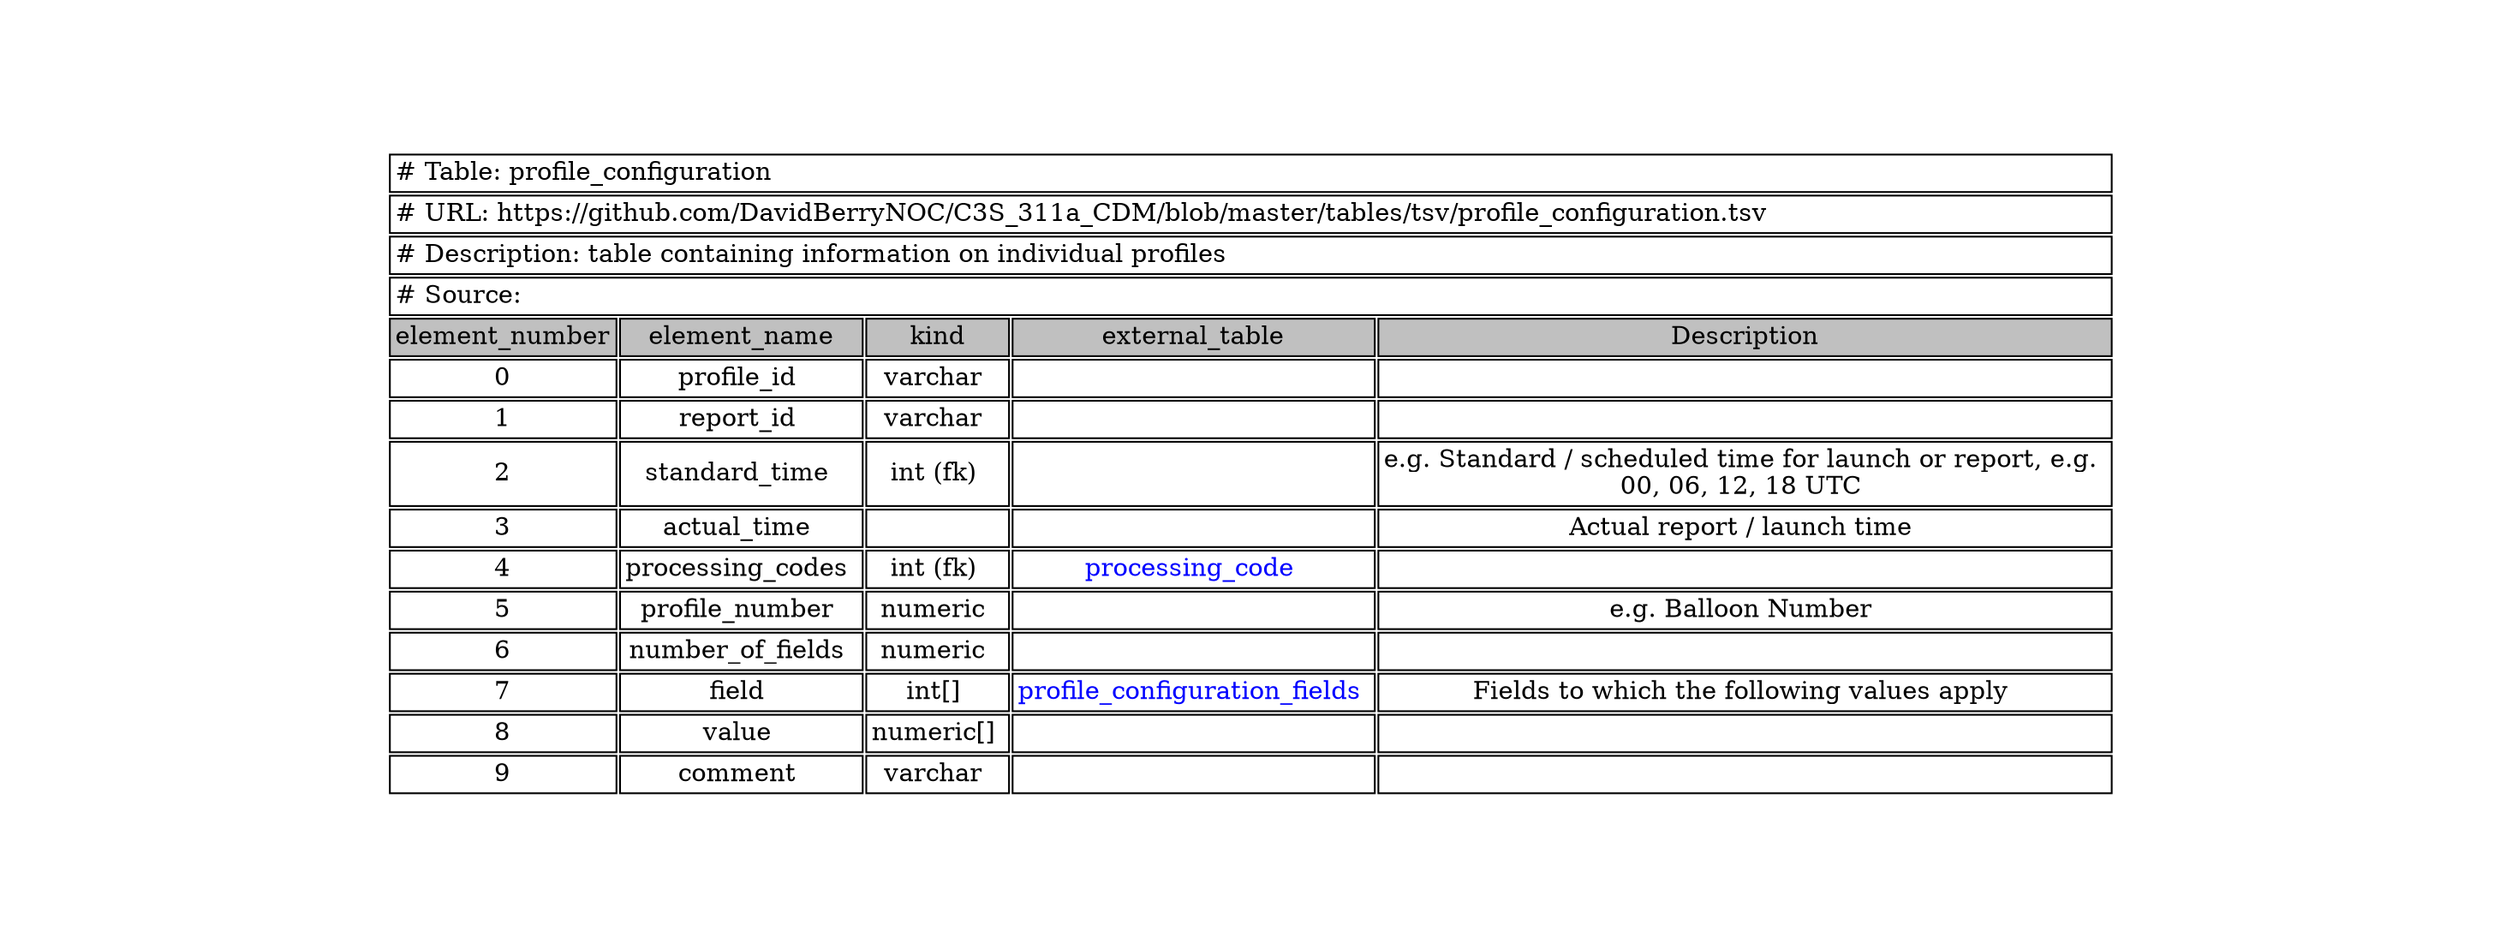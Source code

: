 digraph profile_configuration {
node [color=white]
profile_configuration [label=<<TABLE BORDER="0" CELLBORDER="1" CELLSPACING="2" COLOR="BLACK">
<TR><TD COLSPAN="5" ALIGN="left" PORT="head"># Table: profile_configuration</TD></TR>
<TR><TD COLSPAN="5" ALIGN="left"># URL: https://github.com/DavidBerryNOC/C3S_311a_CDM/blob/master/tables/tsv/profile_configuration.tsv</TD></TR>
<TR><TD ALIGN="left" COLSPAN="5"># Description: table containing information on individual profiles</TD></TR>
<TR><TD ALIGN="left" COLSPAN="5"># Source:</TD></TR>
<TR><TD BGCOLOR="GRAY">element_number</TD><TD BGCOLOR="GRAY">element_name</TD><TD BGCOLOR="GRAY">kind</TD><TD BGCOLOR="GRAY">external_table</TD><TD BGCOLOR="GRAY">Description</TD></TR>
<TR><TD PORT="profile_idL">0</TD><TD>profile_id </TD><TD>varchar </TD><TD></TD><TD PORT="profile_idR"></TD></TR>
<TR><TD PORT="report_idL">1</TD><TD>report_id </TD><TD>varchar </TD><TD></TD><TD PORT="report_idR"></TD></TR>
<TR><TD PORT="standard_timeL">2</TD><TD>standard_time </TD><TD>int (fk) </TD><TD></TD><TD PORT="standard_timeR">e.g. Standard / scheduled time for launch or report, e.g. <BR/>00, 06, 12, 18 UTC </TD></TR>
<TR><TD PORT="actual_timeL">3</TD><TD>actual_time </TD><TD></TD><TD></TD><TD PORT="actual_timeR">Actual report / launch time </TD></TR>
<TR><TD PORT="processing_codesL">4</TD><TD>processing_codes </TD><TD>int (fk) </TD><TD HREF="https://github.com/DavidBerryNOC/C3S_311a_CDM/blob/master/tables/tsv/processing_code.tsv"><FONT color="blue">processing_code </FONT></TD><TD PORT="processing_codesR"></TD></TR>
<TR><TD PORT="profile_numberL">5</TD><TD>profile_number </TD><TD>numeric </TD><TD></TD><TD PORT="profile_numberR">e.g. Balloon Number </TD></TR>
<TR><TD PORT="number_of_fieldsL">6</TD><TD>number_of_fields </TD><TD>numeric </TD><TD></TD><TD PORT="number_of_fieldsR"></TD></TR>
<TR><TD PORT="fieldL">7</TD><TD>field </TD><TD>int[] </TD><TD HREF="https://github.com/DavidBerryNOC/C3S_311a_CDM/blob/master/tables/tsv/profile_configuration_fields.tsv"><FONT color="blue">profile_configuration_fields </FONT></TD><TD PORT="fieldR">Fields to which the following values apply </TD></TR>
<TR><TD PORT="valueL">8</TD><TD>value </TD><TD>numeric[] </TD><TD></TD><TD PORT="valueR"></TD></TR>
<TR><TD PORT="commentL">9</TD><TD>comment </TD><TD>varchar </TD><TD></TD><TD PORT="commentR"></TD></TR>
</TABLE>>];
}
